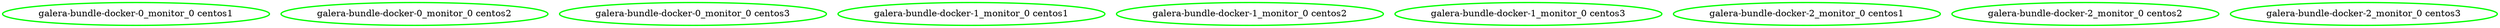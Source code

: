 digraph "g" {
"galera-bundle-docker-0_monitor_0 centos1" [ style=bold color="green" fontcolor="black"]
"galera-bundle-docker-0_monitor_0 centos2" [ style=bold color="green" fontcolor="black"]
"galera-bundle-docker-0_monitor_0 centos3" [ style=bold color="green" fontcolor="black"]
"galera-bundle-docker-1_monitor_0 centos1" [ style=bold color="green" fontcolor="black"]
"galera-bundle-docker-1_monitor_0 centos2" [ style=bold color="green" fontcolor="black"]
"galera-bundle-docker-1_monitor_0 centos3" [ style=bold color="green" fontcolor="black"]
"galera-bundle-docker-2_monitor_0 centos1" [ style=bold color="green" fontcolor="black"]
"galera-bundle-docker-2_monitor_0 centos2" [ style=bold color="green" fontcolor="black"]
"galera-bundle-docker-2_monitor_0 centos3" [ style=bold color="green" fontcolor="black"]
}
